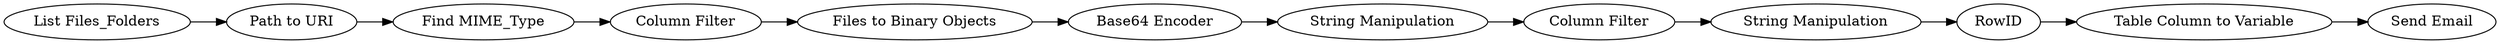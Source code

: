digraph {
	7 -> 8
	4 -> 5
	1 -> 2
	8 -> 9
	2 -> 13
	5 -> 6
	13 -> 4
	11 -> 12
	9 -> 10
	6 -> 7
	10 -> 11
	5 [label="Files to Binary Objects"]
	13 [label="Find MIME_Type"]
	1 [label="List Files_Folders"]
	7 [label="String Manipulation"]
	9 [label="String Manipulation"]
	11 [label="Table Column to Variable"]
	4 [label="Column Filter"]
	6 [label="Base64 Encoder"]
	8 [label="Column Filter"]
	12 [label="Send Email"]
	2 [label="Path to URI"]
	10 [label=RowID]
	rankdir=LR
}

